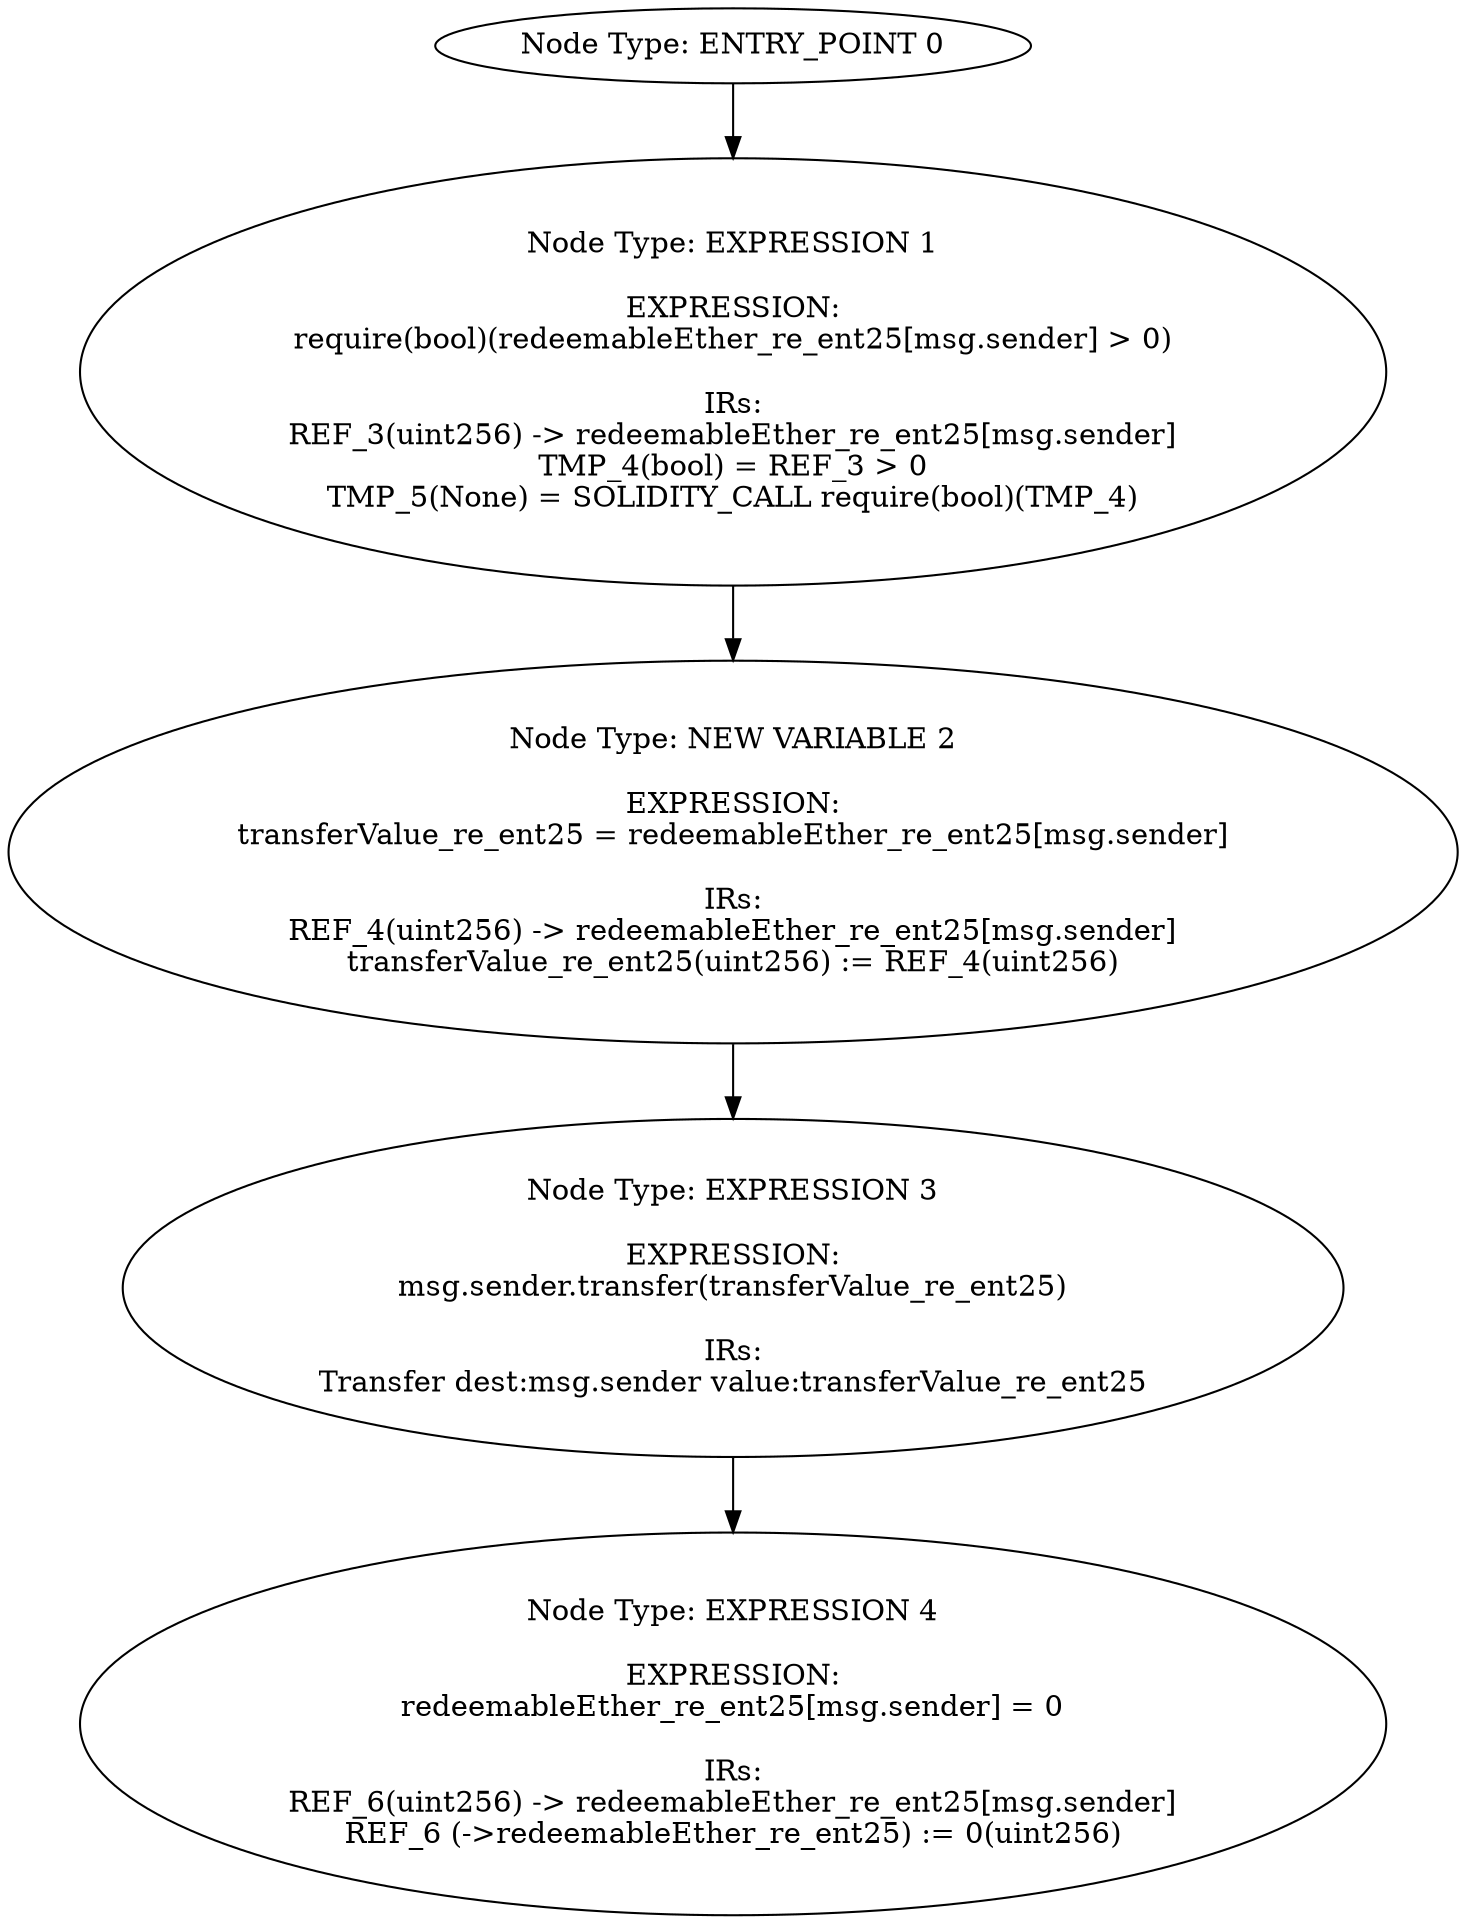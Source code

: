 digraph{
0[label="Node Type: ENTRY_POINT 0
"];
0->1;
1[label="Node Type: EXPRESSION 1

EXPRESSION:
require(bool)(redeemableEther_re_ent25[msg.sender] > 0)

IRs:
REF_3(uint256) -> redeemableEther_re_ent25[msg.sender]
TMP_4(bool) = REF_3 > 0
TMP_5(None) = SOLIDITY_CALL require(bool)(TMP_4)"];
1->2;
2[label="Node Type: NEW VARIABLE 2

EXPRESSION:
transferValue_re_ent25 = redeemableEther_re_ent25[msg.sender]

IRs:
REF_4(uint256) -> redeemableEther_re_ent25[msg.sender]
transferValue_re_ent25(uint256) := REF_4(uint256)"];
2->3;
3[label="Node Type: EXPRESSION 3

EXPRESSION:
msg.sender.transfer(transferValue_re_ent25)

IRs:
Transfer dest:msg.sender value:transferValue_re_ent25"];
3->4;
4[label="Node Type: EXPRESSION 4

EXPRESSION:
redeemableEther_re_ent25[msg.sender] = 0

IRs:
REF_6(uint256) -> redeemableEther_re_ent25[msg.sender]
REF_6 (->redeemableEther_re_ent25) := 0(uint256)"];
}
